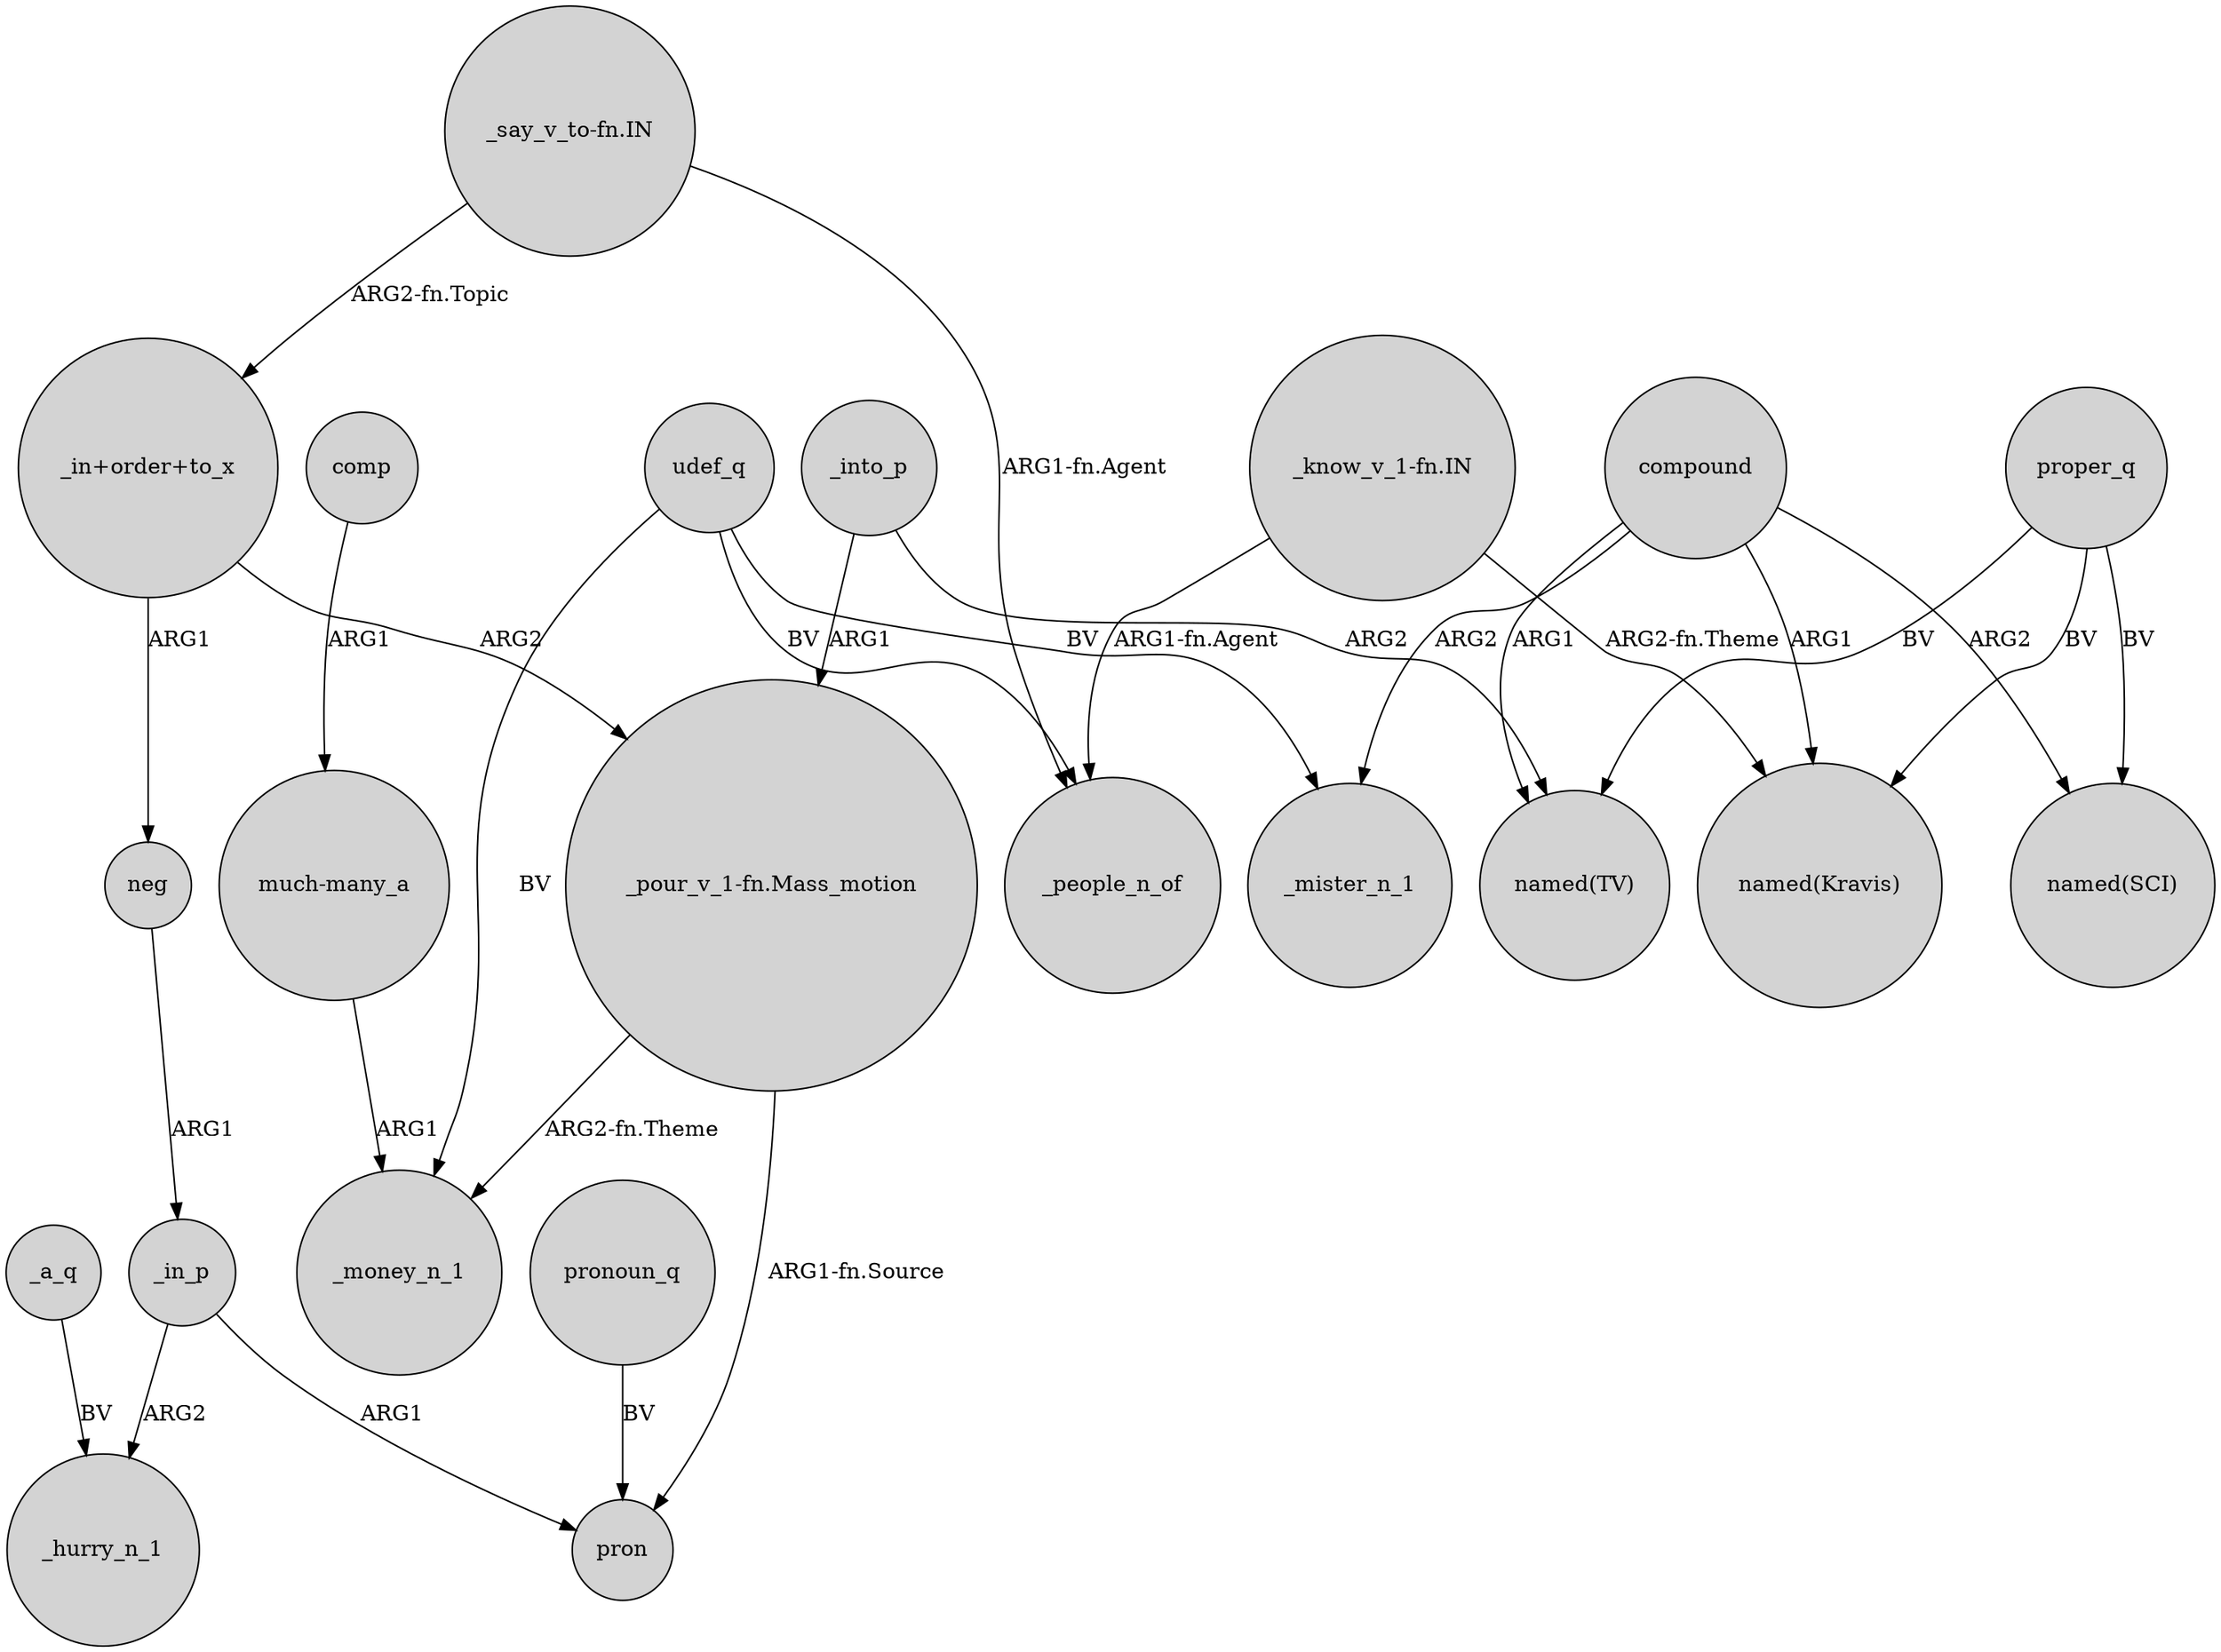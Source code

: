 digraph {
	node [shape=circle style=filled]
	"_know_v_1-fn.IN" -> _people_n_of [label="ARG1-fn.Agent"]
	udef_q -> _money_n_1 [label=BV]
	"_know_v_1-fn.IN" -> "named(Kravis)" [label="ARG2-fn.Theme"]
	_in_p -> pron [label=ARG1]
	_in_p -> _hurry_n_1 [label=ARG2]
	compound -> _mister_n_1 [label=ARG2]
	udef_q -> _mister_n_1 [label=BV]
	proper_q -> "named(TV)" [label=BV]
	"_pour_v_1-fn.Mass_motion" -> pron [label="ARG1-fn.Source"]
	_into_p -> "named(TV)" [label=ARG2]
	"_say_v_to-fn.IN" -> "_in+order+to_x" [label="ARG2-fn.Topic"]
	compound -> "named(Kravis)" [label=ARG1]
	proper_q -> "named(Kravis)" [label=BV]
	pronoun_q -> pron [label=BV]
	"_say_v_to-fn.IN" -> _people_n_of [label="ARG1-fn.Agent"]
	udef_q -> _people_n_of [label=BV]
	"much-many_a" -> _money_n_1 [label=ARG1]
	comp -> "much-many_a" [label=ARG1]
	"_pour_v_1-fn.Mass_motion" -> _money_n_1 [label="ARG2-fn.Theme"]
	"_in+order+to_x" -> neg [label=ARG1]
	compound -> "named(SCI)" [label=ARG2]
	_a_q -> _hurry_n_1 [label=BV]
	neg -> _in_p [label=ARG1]
	compound -> "named(TV)" [label=ARG1]
	_into_p -> "_pour_v_1-fn.Mass_motion" [label=ARG1]
	proper_q -> "named(SCI)" [label=BV]
	"_in+order+to_x" -> "_pour_v_1-fn.Mass_motion" [label=ARG2]
}
